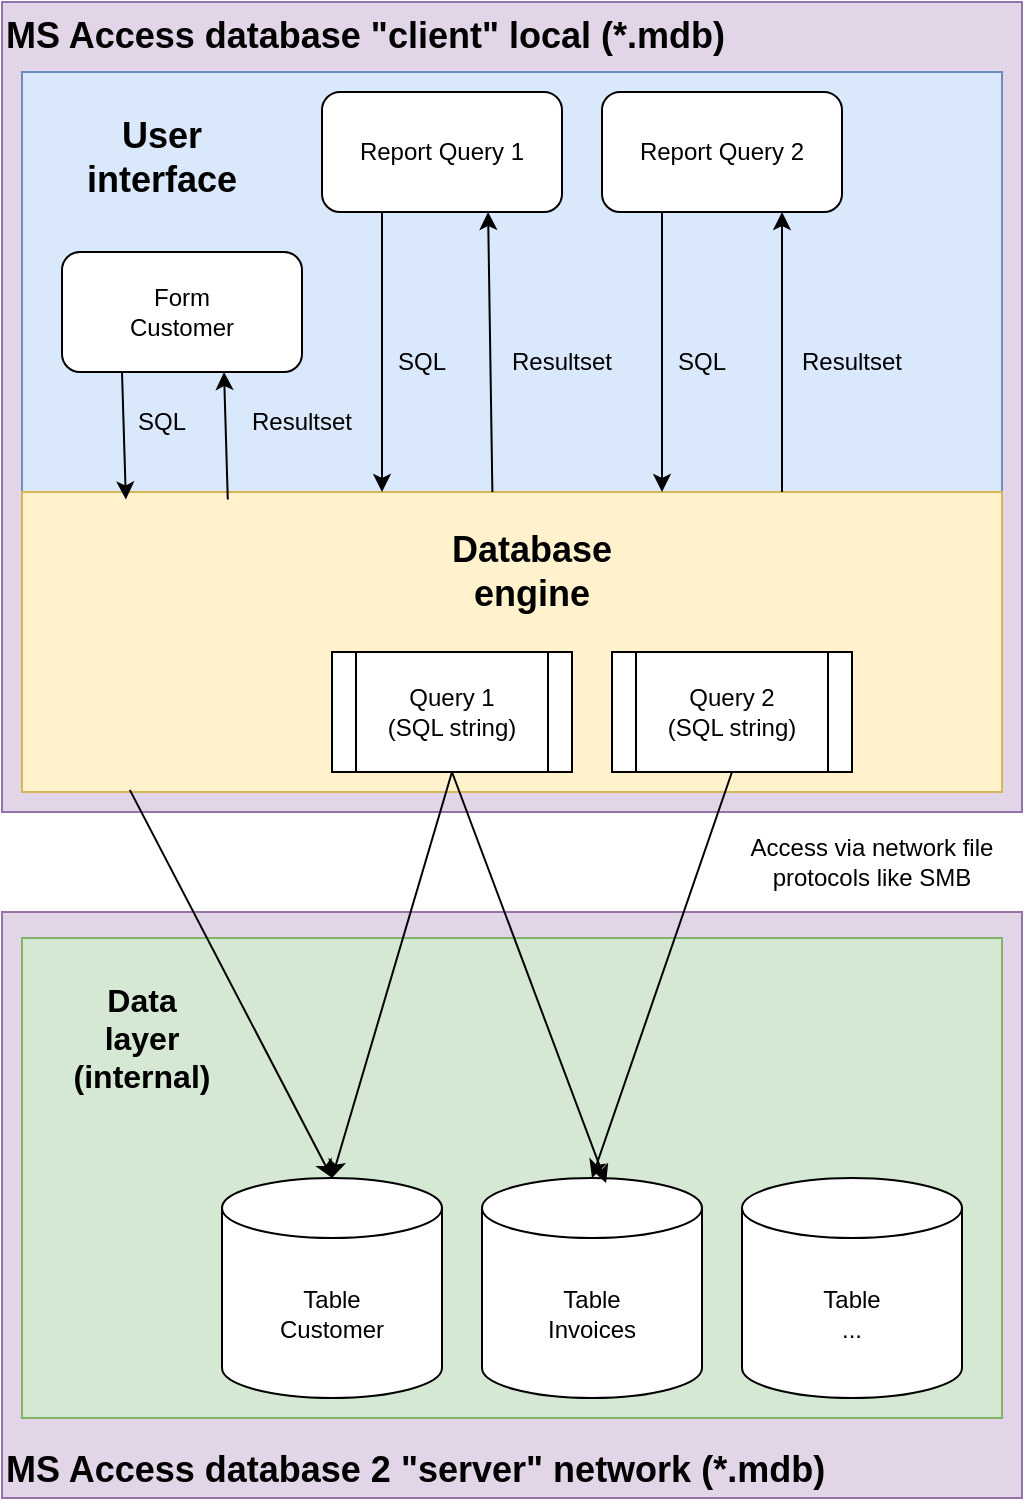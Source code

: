 <mxfile version="27.0.5">
  <diagram name="Seite-1" id="dXV-XOl26Ythd5RupOH-">
    <mxGraphModel dx="3346" dy="841" grid="1" gridSize="10" guides="1" tooltips="1" connect="1" arrows="1" fold="1" page="1" pageScale="1" pageWidth="827" pageHeight="1169" math="0" shadow="0">
      <root>
        <mxCell id="0" />
        <mxCell id="1" parent="0" />
        <mxCell id="xcTRhfMOEj8jt6GFfIvh-36" value="MS Access database 2 &quot;server&quot; network (*.mdb)" style="rounded=0;whiteSpace=wrap;html=1;align=left;verticalAlign=bottom;fontStyle=1;fontSize=18;fillColor=#e1d5e7;strokeColor=#9673a6;" vertex="1" parent="1">
          <mxGeometry x="20" y="480" width="510" height="293" as="geometry" />
        </mxCell>
        <mxCell id="xcTRhfMOEj8jt6GFfIvh-33" value="MS Access database &quot;client&quot; local (*.mdb)" style="rounded=0;whiteSpace=wrap;html=1;align=left;verticalAlign=top;fontStyle=1;fontSize=18;fillColor=#e1d5e7;strokeColor=#9673a6;" vertex="1" parent="1">
          <mxGeometry x="20" y="25" width="510" height="405" as="geometry" />
        </mxCell>
        <mxCell id="xcTRhfMOEj8jt6GFfIvh-31" value="" style="rounded=0;whiteSpace=wrap;html=1;fillColor=#dae8fc;strokeColor=#6c8ebf;" vertex="1" parent="1">
          <mxGeometry x="30" y="60" width="490" height="210" as="geometry" />
        </mxCell>
        <mxCell id="xcTRhfMOEj8jt6GFfIvh-19" value="" style="rounded=0;whiteSpace=wrap;html=1;fillColor=#fff2cc;strokeColor=#d6b656;" vertex="1" parent="1">
          <mxGeometry x="30" y="270" width="490" height="150" as="geometry" />
        </mxCell>
        <mxCell id="xcTRhfMOEj8jt6GFfIvh-17" value="" style="rounded=0;whiteSpace=wrap;html=1;fillColor=#d5e8d4;strokeColor=#82b366;" vertex="1" parent="1">
          <mxGeometry x="30" y="493" width="490" height="240" as="geometry" />
        </mxCell>
        <mxCell id="xcTRhfMOEj8jt6GFfIvh-1" value="&lt;div&gt;Table&lt;/div&gt;Customer" style="shape=cylinder3;whiteSpace=wrap;html=1;boundedLbl=1;backgroundOutline=1;size=15;" vertex="1" parent="1">
          <mxGeometry x="130" y="613" width="110" height="110" as="geometry" />
        </mxCell>
        <mxCell id="xcTRhfMOEj8jt6GFfIvh-2" value="Table&lt;div&gt;Invoices&lt;/div&gt;" style="shape=cylinder3;whiteSpace=wrap;html=1;boundedLbl=1;backgroundOutline=1;size=15;" vertex="1" parent="1">
          <mxGeometry x="260" y="613" width="110" height="110" as="geometry" />
        </mxCell>
        <mxCell id="xcTRhfMOEj8jt6GFfIvh-3" value="Table&lt;div&gt;...&lt;/div&gt;" style="shape=cylinder3;whiteSpace=wrap;html=1;boundedLbl=1;backgroundOutline=1;size=15;" vertex="1" parent="1">
          <mxGeometry x="390" y="613" width="110" height="110" as="geometry" />
        </mxCell>
        <mxCell id="xcTRhfMOEj8jt6GFfIvh-5" value="Query 1&lt;div&gt;(SQL string)&lt;/div&gt;" style="shape=process;whiteSpace=wrap;html=1;backgroundOutline=1;" vertex="1" parent="1">
          <mxGeometry x="185" y="350" width="120" height="60" as="geometry" />
        </mxCell>
        <mxCell id="xcTRhfMOEj8jt6GFfIvh-6" value="Query 2&lt;div&gt;(SQL string)&lt;/div&gt;" style="shape=process;whiteSpace=wrap;html=1;backgroundOutline=1;" vertex="1" parent="1">
          <mxGeometry x="325" y="350" width="120" height="60" as="geometry" />
        </mxCell>
        <mxCell id="xcTRhfMOEj8jt6GFfIvh-7" value="" style="endArrow=classic;html=1;rounded=0;exitX=0.5;exitY=1;exitDx=0;exitDy=0;entryX=0.5;entryY=0;entryDx=0;entryDy=0;entryPerimeter=0;" edge="1" parent="1" source="xcTRhfMOEj8jt6GFfIvh-5" target="xcTRhfMOEj8jt6GFfIvh-1">
          <mxGeometry width="50" height="50" relative="1" as="geometry">
            <mxPoint x="245" y="441" as="sourcePoint" />
            <mxPoint x="450" y="571" as="targetPoint" />
          </mxGeometry>
        </mxCell>
        <mxCell id="xcTRhfMOEj8jt6GFfIvh-8" value="" style="endArrow=classic;html=1;rounded=0;exitX=0.5;exitY=1;exitDx=0;exitDy=0;entryX=0.564;entryY=0.023;entryDx=0;entryDy=0;entryPerimeter=0;" edge="1" parent="1" source="xcTRhfMOEj8jt6GFfIvh-5" target="xcTRhfMOEj8jt6GFfIvh-2">
          <mxGeometry width="50" height="50" relative="1" as="geometry">
            <mxPoint x="245" y="441" as="sourcePoint" />
            <mxPoint x="450" y="571" as="targetPoint" />
          </mxGeometry>
        </mxCell>
        <mxCell id="xcTRhfMOEj8jt6GFfIvh-9" value="" style="endArrow=classic;html=1;rounded=0;exitX=0.5;exitY=1;exitDx=0;exitDy=0;entryX=0.5;entryY=0;entryDx=0;entryDy=0;entryPerimeter=0;" edge="1" parent="1" source="xcTRhfMOEj8jt6GFfIvh-6" target="xcTRhfMOEj8jt6GFfIvh-2">
          <mxGeometry width="50" height="50" relative="1" as="geometry">
            <mxPoint x="385" y="441" as="sourcePoint" />
            <mxPoint x="450" y="571" as="targetPoint" />
          </mxGeometry>
        </mxCell>
        <mxCell id="xcTRhfMOEj8jt6GFfIvh-11" value="Form&lt;div&gt;Customer&lt;/div&gt;" style="rounded=1;whiteSpace=wrap;html=1;" vertex="1" parent="1">
          <mxGeometry x="50" y="150" width="120" height="60" as="geometry" />
        </mxCell>
        <mxCell id="xcTRhfMOEj8jt6GFfIvh-12" value="Report Query 2" style="rounded=1;whiteSpace=wrap;html=1;" vertex="1" parent="1">
          <mxGeometry x="320" y="70" width="120" height="60" as="geometry" />
        </mxCell>
        <mxCell id="xcTRhfMOEj8jt6GFfIvh-13" value="" style="endArrow=classic;html=1;rounded=0;exitX=0.25;exitY=1;exitDx=0;exitDy=0;entryX=0.106;entryY=0.025;entryDx=0;entryDy=0;entryPerimeter=0;" edge="1" parent="1" source="xcTRhfMOEj8jt6GFfIvh-11" target="xcTRhfMOEj8jt6GFfIvh-19">
          <mxGeometry width="50" height="50" relative="1" as="geometry">
            <mxPoint x="400" y="490" as="sourcePoint" />
            <mxPoint x="450" y="440" as="targetPoint" />
          </mxGeometry>
        </mxCell>
        <mxCell id="xcTRhfMOEj8jt6GFfIvh-14" value="" style="endArrow=classic;html=1;rounded=0;exitX=0.5;exitY=1;exitDx=0;exitDy=0;" edge="1" parent="1">
          <mxGeometry width="50" height="50" relative="1" as="geometry">
            <mxPoint x="350" y="130" as="sourcePoint" />
            <mxPoint x="350" y="270" as="targetPoint" />
          </mxGeometry>
        </mxCell>
        <mxCell id="xcTRhfMOEj8jt6GFfIvh-15" value="Report Query 1" style="rounded=1;whiteSpace=wrap;html=1;" vertex="1" parent="1">
          <mxGeometry x="180" y="70" width="120" height="60" as="geometry" />
        </mxCell>
        <mxCell id="xcTRhfMOEj8jt6GFfIvh-16" value="" style="endArrow=classic;html=1;rounded=0;exitX=0.5;exitY=1;exitDx=0;exitDy=0;" edge="1" parent="1">
          <mxGeometry width="50" height="50" relative="1" as="geometry">
            <mxPoint x="210" y="130" as="sourcePoint" />
            <mxPoint x="210" y="270" as="targetPoint" />
          </mxGeometry>
        </mxCell>
        <mxCell id="xcTRhfMOEj8jt6GFfIvh-18" value="Data layer&lt;div&gt;(internal)&lt;/div&gt;" style="text;html=1;align=center;verticalAlign=middle;whiteSpace=wrap;rounded=0;fontSize=16;fontStyle=1" vertex="1" parent="1">
          <mxGeometry x="60" y="528" width="60" height="30" as="geometry" />
        </mxCell>
        <mxCell id="xcTRhfMOEj8jt6GFfIvh-21" value="Database engine" style="text;html=1;align=center;verticalAlign=middle;whiteSpace=wrap;rounded=0;fontStyle=1;fontSize=18;" vertex="1" parent="1">
          <mxGeometry x="255" y="295" width="60" height="30" as="geometry" />
        </mxCell>
        <mxCell id="xcTRhfMOEj8jt6GFfIvh-22" value="SQL" style="text;html=1;align=center;verticalAlign=middle;whiteSpace=wrap;rounded=0;" vertex="1" parent="1">
          <mxGeometry x="70" y="220" width="60" height="30" as="geometry" />
        </mxCell>
        <mxCell id="xcTRhfMOEj8jt6GFfIvh-23" value="SQL" style="text;html=1;align=center;verticalAlign=middle;whiteSpace=wrap;rounded=0;" vertex="1" parent="1">
          <mxGeometry x="200" y="190" width="60" height="30" as="geometry" />
        </mxCell>
        <mxCell id="xcTRhfMOEj8jt6GFfIvh-24" value="SQL" style="text;html=1;align=center;verticalAlign=middle;whiteSpace=wrap;rounded=0;" vertex="1" parent="1">
          <mxGeometry x="340" y="190" width="60" height="30" as="geometry" />
        </mxCell>
        <mxCell id="xcTRhfMOEj8jt6GFfIvh-25" value="" style="endArrow=classic;html=1;rounded=0;exitX=0.21;exitY=0.025;exitDx=0;exitDy=0;exitPerimeter=0;entryX=0.675;entryY=1;entryDx=0;entryDy=0;entryPerimeter=0;" edge="1" parent="1" source="xcTRhfMOEj8jt6GFfIvh-19" target="xcTRhfMOEj8jt6GFfIvh-11">
          <mxGeometry width="50" height="50" relative="1" as="geometry">
            <mxPoint x="400" y="490" as="sourcePoint" />
            <mxPoint x="450" y="440" as="targetPoint" />
          </mxGeometry>
        </mxCell>
        <mxCell id="xcTRhfMOEj8jt6GFfIvh-26" value="Resultset" style="text;html=1;align=center;verticalAlign=middle;whiteSpace=wrap;rounded=0;" vertex="1" parent="1">
          <mxGeometry x="415" y="190" width="60" height="30" as="geometry" />
        </mxCell>
        <mxCell id="xcTRhfMOEj8jt6GFfIvh-27" value="Resultset" style="text;html=1;align=center;verticalAlign=middle;whiteSpace=wrap;rounded=0;" vertex="1" parent="1">
          <mxGeometry x="270" y="190" width="60" height="30" as="geometry" />
        </mxCell>
        <mxCell id="xcTRhfMOEj8jt6GFfIvh-28" value="Resultset" style="text;html=1;align=center;verticalAlign=middle;whiteSpace=wrap;rounded=0;" vertex="1" parent="1">
          <mxGeometry x="140" y="220" width="60" height="30" as="geometry" />
        </mxCell>
        <mxCell id="xcTRhfMOEj8jt6GFfIvh-29" value="" style="endArrow=classic;html=1;rounded=0;exitX=0.48;exitY=0;exitDx=0;exitDy=0;exitPerimeter=0;entryX=0.692;entryY=1;entryDx=0;entryDy=0;entryPerimeter=0;" edge="1" parent="1" source="xcTRhfMOEj8jt6GFfIvh-19" target="xcTRhfMOEj8jt6GFfIvh-15">
          <mxGeometry width="50" height="50" relative="1" as="geometry">
            <mxPoint x="400" y="490" as="sourcePoint" />
            <mxPoint x="450" y="440" as="targetPoint" />
          </mxGeometry>
        </mxCell>
        <mxCell id="xcTRhfMOEj8jt6GFfIvh-30" value="" style="endArrow=classic;html=1;rounded=0;entryX=0.75;entryY=1;entryDx=0;entryDy=0;" edge="1" parent="1" target="xcTRhfMOEj8jt6GFfIvh-12">
          <mxGeometry width="50" height="50" relative="1" as="geometry">
            <mxPoint x="410" y="270" as="sourcePoint" />
            <mxPoint x="450" y="440" as="targetPoint" />
          </mxGeometry>
        </mxCell>
        <mxCell id="xcTRhfMOEj8jt6GFfIvh-32" value="User interface" style="text;html=1;align=center;verticalAlign=middle;whiteSpace=wrap;rounded=0;fontStyle=1;fontSize=18;" vertex="1" parent="1">
          <mxGeometry x="50" y="75" width="100" height="55" as="geometry" />
        </mxCell>
        <mxCell id="xcTRhfMOEj8jt6GFfIvh-37" value="" style="endArrow=classic;html=1;rounded=0;exitX=0.11;exitY=0.993;exitDx=0;exitDy=0;exitPerimeter=0;entryX=0.5;entryY=0;entryDx=0;entryDy=0;entryPerimeter=0;" edge="1" parent="1" source="xcTRhfMOEj8jt6GFfIvh-19" target="xcTRhfMOEj8jt6GFfIvh-1">
          <mxGeometry width="50" height="50" relative="1" as="geometry">
            <mxPoint x="390" y="440" as="sourcePoint" />
            <mxPoint x="440" y="390" as="targetPoint" />
          </mxGeometry>
        </mxCell>
        <mxCell id="xcTRhfMOEj8jt6GFfIvh-38" value="Access via network file protocols like SMB" style="text;html=1;align=center;verticalAlign=middle;whiteSpace=wrap;rounded=0;" vertex="1" parent="1">
          <mxGeometry x="380" y="440" width="150" height="30" as="geometry" />
        </mxCell>
      </root>
    </mxGraphModel>
  </diagram>
</mxfile>
